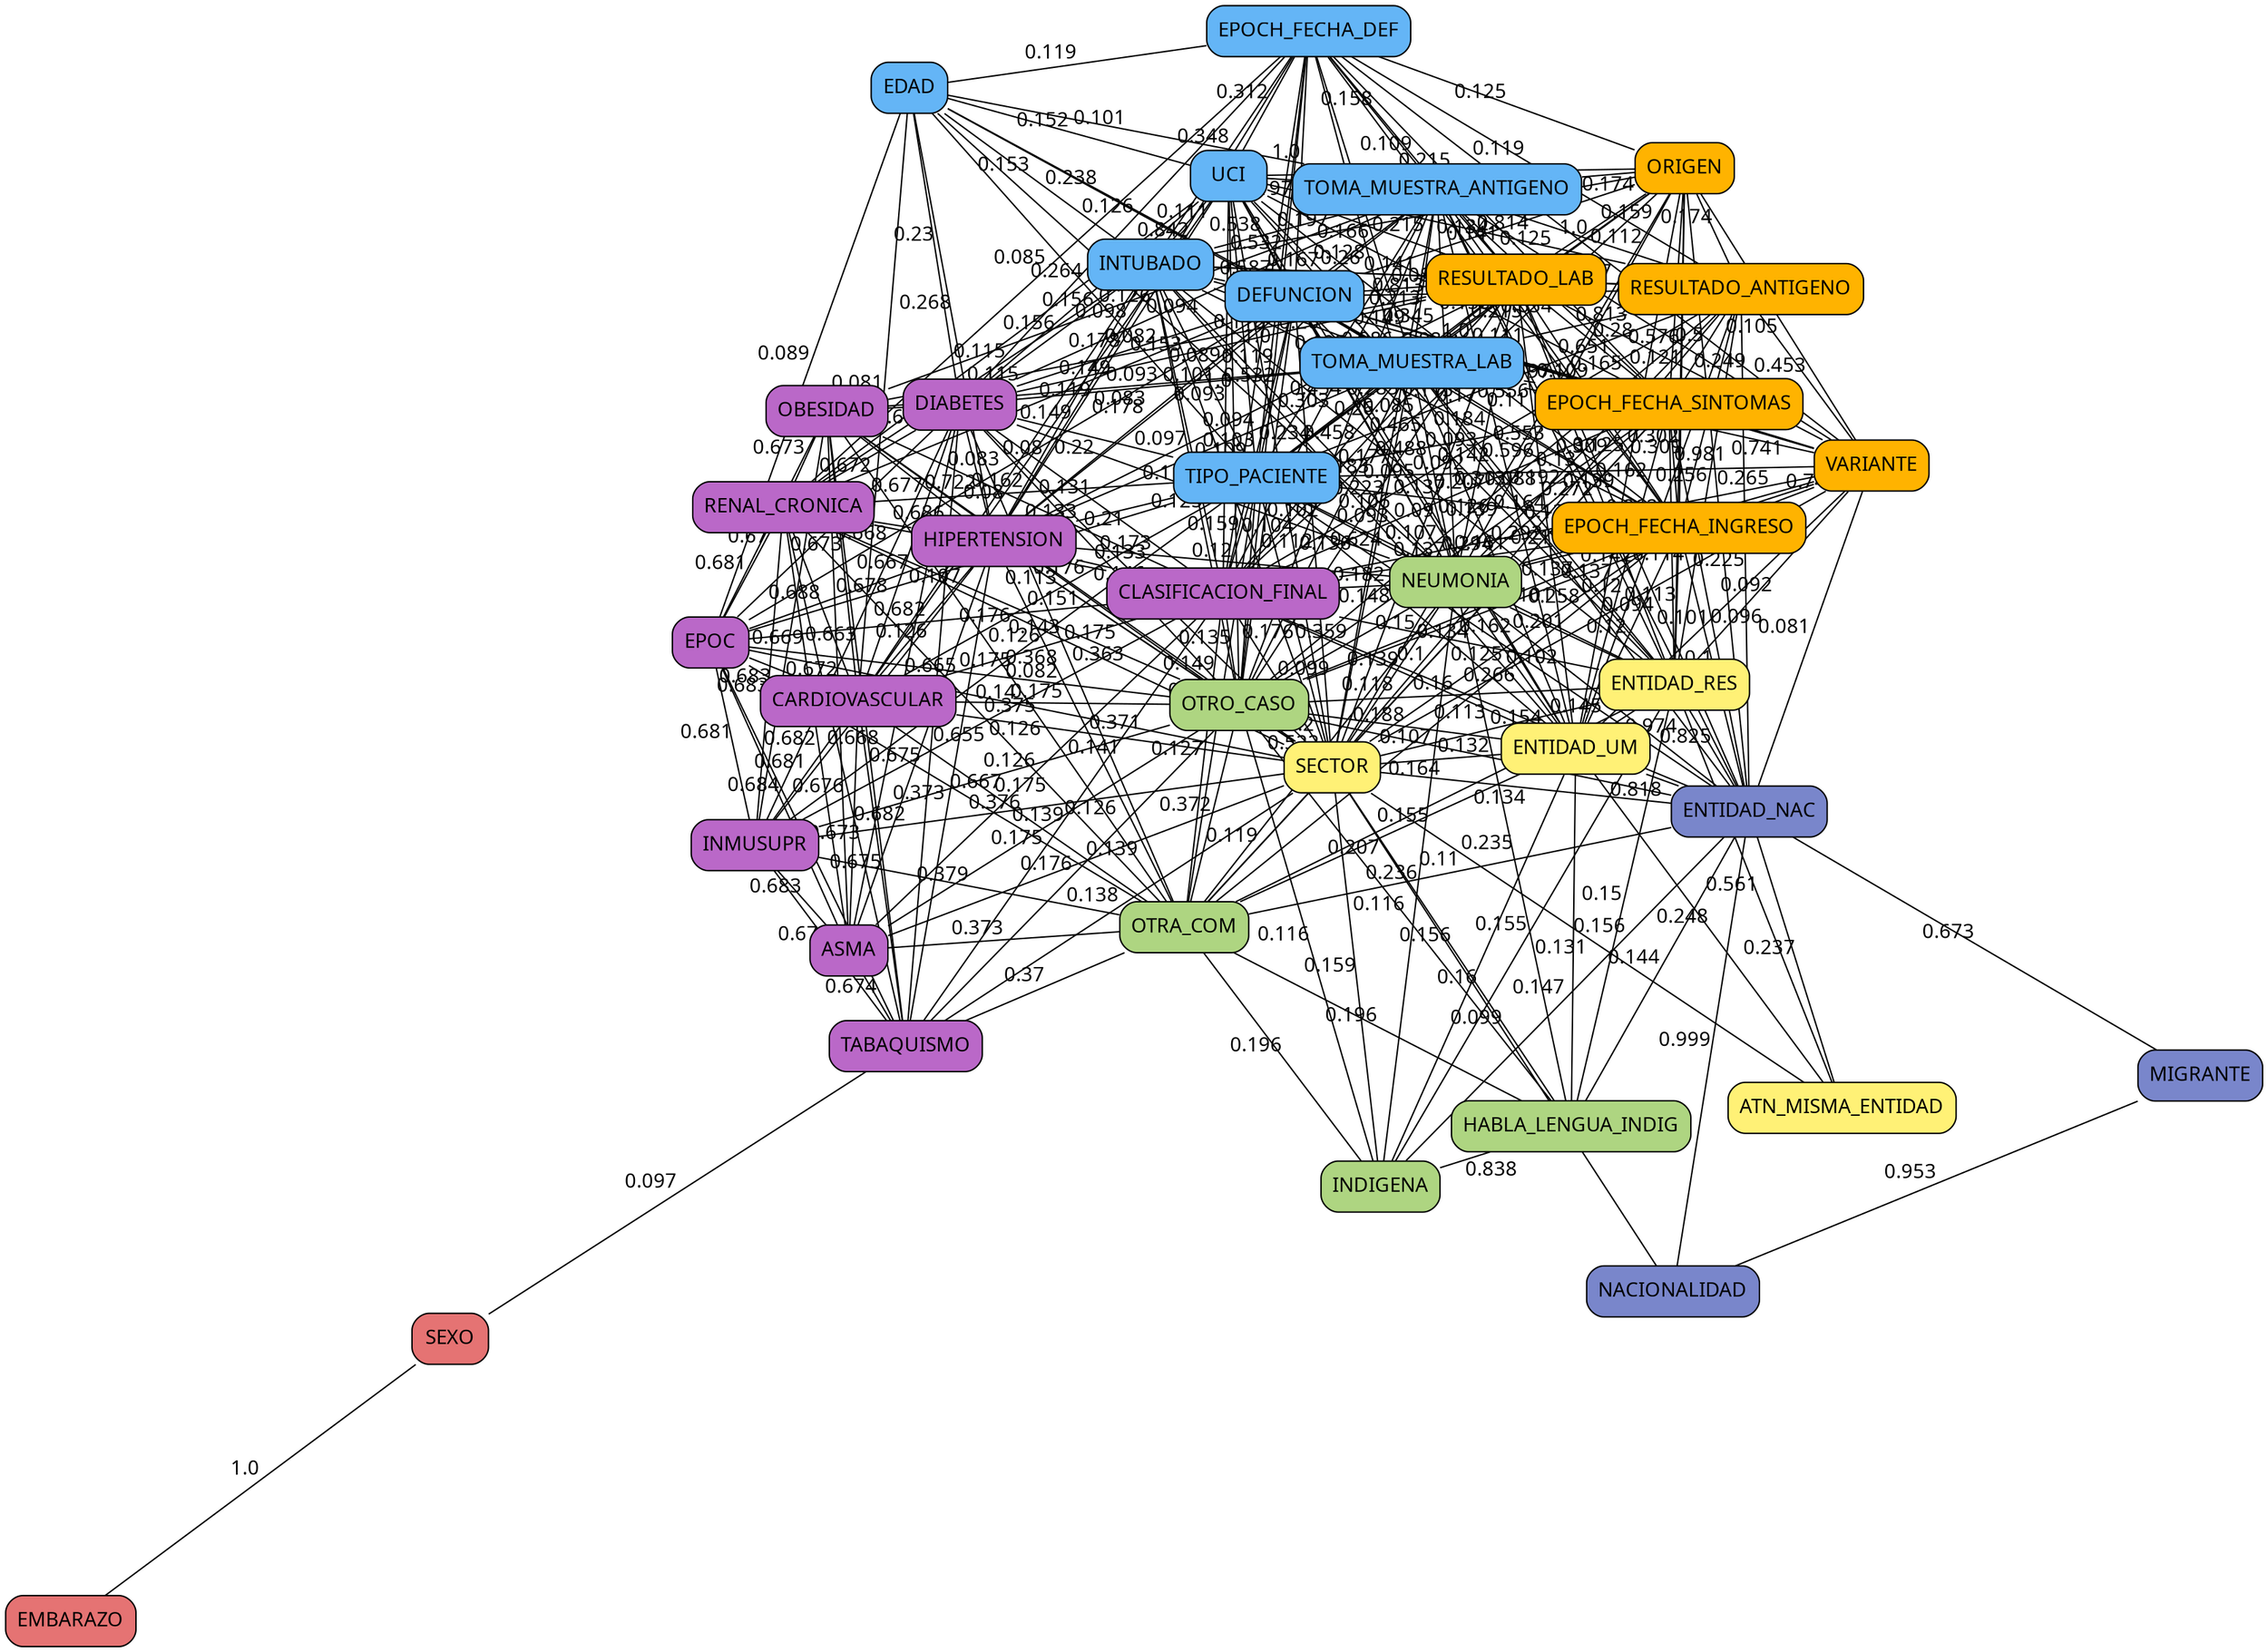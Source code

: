 strict graph  {
node [style="rounded,filled" shape="rect" fontname="IBM Plex Sans"]
edge [fontname="IBM Plex Sans"]
layout="neato"
overlap=f
outputorder=edgesfirst
ASMA [clique=4, fillcolor="#ba68c8"];
ATN_MISMA_ENTIDAD [clique=2, fillcolor="#fff176"];
CARDIOVASCULAR [clique=4, fillcolor="#ba68c8"];
CLASIFICACION_FINAL [clique=4, fillcolor="#ba68c8"];
DEFUNCION [clique=5, fillcolor="#64b5f6"];
DIABETES [clique=4, fillcolor="#ba68c8"];
EDAD [clique=5, fillcolor="#64b5f6"];
EMBARAZO [clique=0, fillcolor="#e57373"];
ENTIDAD_NAC [clique=1, fillcolor="#7986cb"];
ENTIDAD_RES [clique=2, fillcolor="#fff176"];
ENTIDAD_UM [clique=2, fillcolor="#fff176"];
EPOC [clique=4, fillcolor="#ba68c8"];
EPOCH_FECHA_DEF [clique=5, fillcolor="#64b5f6"];
EPOCH_FECHA_INGRESO [clique=6, fillcolor="#ffb300"];
EPOCH_FECHA_SINTOMAS [clique=6, fillcolor="#ffb300"];
HABLA_LENGUA_INDIG [clique=3, fillcolor="#aed581"];
HIPERTENSION [clique=4, fillcolor="#ba68c8"];
INDIGENA [clique=3, fillcolor="#aed581"];
INMUSUPR [clique=4, fillcolor="#ba68c8"];
INTUBADO [clique=5, fillcolor="#64b5f6"];
MIGRANTE [clique=1, fillcolor="#7986cb"];
NACIONALIDAD [clique=1, fillcolor="#7986cb"];
NEUMONIA [clique=3, fillcolor="#aed581"];
OBESIDAD [clique=4, fillcolor="#ba68c8"];
ORIGEN [clique=6, fillcolor="#ffb300"];
OTRA_COM [clique=3, fillcolor="#aed581"];
OTRO_CASO [clique=3, fillcolor="#aed581"];
RENAL_CRONICA [clique=4, fillcolor="#ba68c8"];
RESULTADO_ANTIGENO [clique=6, fillcolor="#ffb300"];
RESULTADO_LAB [clique=6, fillcolor="#ffb300"];
SECTOR [clique=2, fillcolor="#fff176"];
SEXO [clique=0, fillcolor="#e57373"];
TABAQUISMO [clique=4, fillcolor="#ba68c8"];
TIPO_PACIENTE [clique=5, fillcolor="#64b5f6"];
TOMA_MUESTRA_ANTIGENO [clique=5, fillcolor="#64b5f6"];
TOMA_MUESTRA_LAB [clique=5, fillcolor="#64b5f6"];
UCI [clique=5, fillcolor="#64b5f6"];
VARIANTE [clique=6, fillcolor="#ffb300"];
ASMA -- CARDIOVASCULAR  [label="0.682", weight="0.682"];
ASMA -- CLASIFICACION_FINAL  [label="0.126", weight="0.126"];
ASMA -- DIABETES  [label="0.665", weight="0.665"];
ASMA -- EPOC  [label="0.684", weight="0.684"];
ASMA -- HIPERTENSION  [label="0.675", weight="0.675"];
ASMA -- INMUSUPR  [label="0.683", weight="0.683"];
ASMA -- OBESIDAD  [label="0.672", weight="0.672"];
ASMA -- OTRA_COM  [label="0.373", weight="0.373"];
ASMA -- OTRO_CASO  [label="0.175", weight="0.175"];
ASMA -- RENAL_CRONICA  [label="0.682", weight="0.682"];
ASMA -- SECTOR  [label="0.139", weight="0.139"];
ASMA -- TABAQUISMO  [label="0.674", weight="0.674"];
ATN_MISMA_ENTIDAD -- ENTIDAD_NAC  [label="0.237", weight="0.237"];
ATN_MISMA_ENTIDAD -- ENTIDAD_RES  [label="0.561", weight="0.561"];
ATN_MISMA_ENTIDAD -- ENTIDAD_UM  [label="0.248", weight="0.248"];
ATN_MISMA_ENTIDAD -- SECTOR  [label="0.131", weight="0.131"];
CARDIOVASCULAR -- CLASIFICACION_FINAL  [label="0.126", weight="0.126"];
CARDIOVASCULAR -- DIABETES  [label="0.667", weight="0.667"];
CARDIOVASCULAR -- EDAD  [label="0.081", weight="0.081"];
CARDIOVASCULAR -- EPOC  [label="0.683", weight="0.683"];
CARDIOVASCULAR -- HIPERTENSION  [label="0.682", weight="0.682"];
CARDIOVASCULAR -- INMUSUPR  [label="0.681", weight="0.681"];
CARDIOVASCULAR -- INTUBADO  [label="0.08", weight="0.08"];
CARDIOVASCULAR -- OBESIDAD  [label="0.673", weight="0.673"];
CARDIOVASCULAR -- OTRA_COM  [label="0.376", weight="0.376"];
CARDIOVASCULAR -- OTRO_CASO  [label="0.175", weight="0.175"];
CARDIOVASCULAR -- RENAL_CRONICA  [label="0.688", weight="0.688"];
CARDIOVASCULAR -- SECTOR  [label="0.141", weight="0.141"];
CARDIOVASCULAR -- TABAQUISMO  [label="0.675", weight="0.675"];
CARDIOVASCULAR -- TIPO_PACIENTE  [label="0.113", weight="0.113"];
CARDIOVASCULAR -- UCI  [label="0.08", weight="0.08"];
CLASIFICACION_FINAL -- DEFUNCION  [label="0.234", weight="0.234"];
CLASIFICACION_FINAL -- DIABETES  [label="0.131", weight="0.131"];
CLASIFICACION_FINAL -- ENTIDAD_NAC  [label="0.113", weight="0.113"];
CLASIFICACION_FINAL -- ENTIDAD_RES  [label="0.134", weight="0.134"];
CLASIFICACION_FINAL -- ENTIDAD_UM  [label="0.139", weight="0.139"];
CLASIFICACION_FINAL -- EPOC  [label="0.126", weight="0.126"];
CLASIFICACION_FINAL -- EPOCH_FECHA_DEF  [label="0.118", weight="0.118"];
CLASIFICACION_FINAL -- EPOCH_FECHA_INGRESO  [label="0.137", weight="0.137"];
CLASIFICACION_FINAL -- EPOCH_FECHA_SINTOMAS  [label="0.137", weight="0.137"];
CLASIFICACION_FINAL -- HIPERTENSION  [label="0.133", weight="0.133"];
CLASIFICACION_FINAL -- INMUSUPR  [label="0.126", weight="0.126"];
CLASIFICACION_FINAL -- INTUBADO  [label="0.097", weight="0.097"];
CLASIFICACION_FINAL -- NEUMONIA  [label="0.148", weight="0.148"];
CLASIFICACION_FINAL -- OBESIDAD  [label="0.133", weight="0.133"];
CLASIFICACION_FINAL -- ORIGEN  [label="0.115", weight="0.115"];
CLASIFICACION_FINAL -- OTRA_COM  [label="0.127", weight="0.127"];
CLASIFICACION_FINAL -- OTRO_CASO  [label="0.135", weight="0.135"];
CLASIFICACION_FINAL -- RENAL_CRONICA  [label="0.127", weight="0.127"];
CLASIFICACION_FINAL -- RESULTADO_ANTIGENO  [label="0.596", weight="0.596"];
CLASIFICACION_FINAL -- RESULTADO_LAB  [label="0.465", weight="0.465"];
CLASIFICACION_FINAL -- SECTOR  [label="0.099", weight="0.099"];
CLASIFICACION_FINAL -- TABAQUISMO  [label="0.126", weight="0.126"];
CLASIFICACION_FINAL -- TIPO_PACIENTE  [label="0.159", weight="0.159"];
CLASIFICACION_FINAL -- TOMA_MUESTRA_ANTIGENO  [label="0.303", weight="0.303"];
CLASIFICACION_FINAL -- TOMA_MUESTRA_LAB  [label="0.183", weight="0.183"];
CLASIFICACION_FINAL -- UCI  [label="0.093", weight="0.093"];
CLASIFICACION_FINAL -- VARIANTE  [label="0.137", weight="0.137"];
DEFUNCION -- DIABETES  [label="0.178", weight="0.178"];
DEFUNCION -- EDAD  [label="0.238", weight="0.238"];
DEFUNCION -- ENTIDAD_RES  [label="0.088", weight="0.088"];
DEFUNCION -- ENTIDAD_UM  [label="0.09", weight="0.09"];
DEFUNCION -- EPOC  [label="0.083", weight="0.083"];
DEFUNCION -- EPOCH_FECHA_DEF  [label="1.0", weight="1.0"];
DEFUNCION -- EPOCH_FECHA_INGRESO  [label="0.11", weight="0.11"];
DEFUNCION -- EPOCH_FECHA_SINTOMAS  [label="0.111", weight="0.111"];
DEFUNCION -- HIPERTENSION  [label="0.178", weight="0.178"];
DEFUNCION -- INTUBADO  [label="0.587", weight="0.587"];
DEFUNCION -- NEUMONIA  [label="0.488", weight="0.488"];
DEFUNCION -- ORIGEN  [label="0.125", weight="0.125"];
DEFUNCION -- OTRO_CASO  [label="0.102", weight="0.102"];
DEFUNCION -- RENAL_CRONICA  [label="0.119", weight="0.119"];
DEFUNCION -- RESULTADO_ANTIGENO  [label="0.135", weight="0.135"];
DEFUNCION -- RESULTADO_LAB  [label="0.213", weight="0.213"];
DEFUNCION -- SECTOR  [label="0.112", weight="0.112"];
DEFUNCION -- TIPO_PACIENTE  [label="0.532", weight="0.532"];
DEFUNCION -- TOMA_MUESTRA_ANTIGENO  [label="0.128", weight="0.128"];
DEFUNCION -- TOMA_MUESTRA_LAB  [label="0.149", weight="0.149"];
DEFUNCION -- UCI  [label="0.538", weight="0.538"];
DEFUNCION -- VARIANTE  [label="0.109", weight="0.109"];
DIABETES -- EDAD  [label="0.23", weight="0.23"];
DIABETES -- EPOC  [label="0.668", weight="0.668"];
DIABETES -- EPOCH_FECHA_DEF  [label="0.126", weight="0.126"];
DIABETES -- HIPERTENSION  [label="0.722", weight="0.722"];
DIABETES -- INMUSUPR  [label="0.663", weight="0.663"];
DIABETES -- INTUBADO  [label="0.156", weight="0.156"];
DIABETES -- NEUMONIA  [label="0.125", weight="0.125"];
DIABETES -- OBESIDAD  [label="0.66", weight="0.66"];
DIABETES -- OTRA_COM  [label="0.363", weight="0.363"];
DIABETES -- OTRO_CASO  [label="0.173", weight="0.173"];
DIABETES -- RENAL_CRONICA  [label="0.672", weight="0.672"];
DIABETES -- RESULTADO_LAB  [label="0.089", weight="0.089"];
DIABETES -- SECTOR  [label="0.146", weight="0.146"];
DIABETES -- TABAQUISMO  [label="0.655", weight="0.655"];
DIABETES -- TIPO_PACIENTE  [label="0.22", weight="0.22"];
DIABETES -- TOMA_MUESTRA_ANTIGENO  [label="0.094", weight="0.094"];
DIABETES -- TOMA_MUESTRA_LAB  [label="0.093", weight="0.093"];
DIABETES -- UCI  [label="0.156", weight="0.156"];
EDAD -- EPOC  [label="0.089", weight="0.089"];
EDAD -- EPOCH_FECHA_DEF  [label="0.119", weight="0.119"];
EDAD -- HIPERTENSION  [label="0.268", weight="0.268"];
EDAD -- INTUBADO  [label="0.153", weight="0.153"];
EDAD -- NEUMONIA  [label="0.153", weight="0.153"];
EDAD -- TIPO_PACIENTE  [label="0.264", weight="0.264"];
EDAD -- TOMA_MUESTRA_ANTIGENO  [label="0.101", weight="0.101"];
EDAD -- TOMA_MUESTRA_LAB  [label="0.111", weight="0.111"];
EDAD -- UCI  [label="0.152", weight="0.152"];
EMBARAZO -- SEXO  [label="1.0", weight="1.0"];
ENTIDAD_NAC -- ENTIDAD_RES  [label="0.825", weight="0.825"];
ENTIDAD_NAC -- ENTIDAD_UM  [label="0.818", weight="0.818"];
ENTIDAD_NAC -- EPOCH_FECHA_INGRESO  [label="0.1", weight="0.1"];
ENTIDAD_NAC -- EPOCH_FECHA_SINTOMAS  [label="0.101", weight="0.101"];
ENTIDAD_NAC -- HABLA_LENGUA_INDIG  [label="0.144", weight="0.144"];
ENTIDAD_NAC -- INDIGENA  [label="0.147", weight="0.147"];
ENTIDAD_NAC -- MIGRANTE  [label="0.673", weight="0.673"];
ENTIDAD_NAC -- NACIONALIDAD  [label="0.999", weight="0.999"];
ENTIDAD_NAC -- NEUMONIA  [label="0.145", weight="0.145"];
ENTIDAD_NAC -- ORIGEN  [label="0.265", weight="0.265"];
ENTIDAD_NAC -- OTRA_COM  [label="0.11", weight="0.11"];
ENTIDAD_NAC -- OTRO_CASO  [label="0.132", weight="0.132"];
ENTIDAD_NAC -- RESULTADO_ANTIGENO  [label="0.225", weight="0.225"];
ENTIDAD_NAC -- RESULTADO_LAB  [label="0.142", weight="0.142"];
ENTIDAD_NAC -- SECTOR  [label="0.134", weight="0.134"];
ENTIDAD_NAC -- TIPO_PACIENTE  [label="0.125", weight="0.125"];
ENTIDAD_NAC -- TOMA_MUESTRA_ANTIGENO  [label="0.272", weight="0.272"];
ENTIDAD_NAC -- TOMA_MUESTRA_LAB  [label="0.258", weight="0.258"];
ENTIDAD_NAC -- VARIANTE  [label="0.081", weight="0.081"];
ENTIDAD_RES -- ENTIDAD_UM  [label="0.974", weight="0.974"];
ENTIDAD_RES -- EPOCH_FECHA_INGRESO  [label="0.113", weight="0.113"];
ENTIDAD_RES -- EPOCH_FECHA_SINTOMAS  [label="0.114", weight="0.114"];
ENTIDAD_RES -- HABLA_LENGUA_INDIG  [label="0.15", weight="0.15"];
ENTIDAD_RES -- INDIGENA  [label="0.155", weight="0.155"];
ENTIDAD_RES -- INTUBADO  [label="0.092", weight="0.092"];
ENTIDAD_RES -- NEUMONIA  [label="0.201", weight="0.201"];
ENTIDAD_RES -- ORIGEN  [label="0.302", weight="0.302"];
ENTIDAD_RES -- OTRA_COM  [label="0.155", weight="0.155"];
ENTIDAD_RES -- OTRO_CASO  [label="0.16", weight="0.16"];
ENTIDAD_RES -- RESULTADO_ANTIGENO  [label="0.256", weight="0.256"];
ENTIDAD_RES -- RESULTADO_LAB  [label="0.162", weight="0.162"];
ENTIDAD_RES -- SECTOR  [label="0.154", weight="0.154"];
ENTIDAD_RES -- TIPO_PACIENTE  [label="0.148", weight="0.148"];
ENTIDAD_RES -- TOMA_MUESTRA_ANTIGENO  [label="0.309", weight="0.309"];
ENTIDAD_RES -- TOMA_MUESTRA_LAB  [label="0.292", weight="0.292"];
ENTIDAD_RES -- UCI  [label="0.093", weight="0.093"];
ENTIDAD_RES -- VARIANTE  [label="0.092", weight="0.092"];
ENTIDAD_UM -- EPOCH_FECHA_INGRESO  [label="0.12", weight="0.12"];
ENTIDAD_UM -- EPOCH_FECHA_SINTOMAS  [label="0.12", weight="0.12"];
ENTIDAD_UM -- HABLA_LENGUA_INDIG  [label="0.156", weight="0.156"];
ENTIDAD_UM -- INDIGENA  [label="0.16", weight="0.16"];
ENTIDAD_UM -- INTUBADO  [label="0.093", weight="0.093"];
ENTIDAD_UM -- NEUMONIA  [label="0.266", weight="0.266"];
ENTIDAD_UM -- ORIGEN  [label="0.309", weight="0.309"];
ENTIDAD_UM -- OTRA_COM  [label="0.207", weight="0.207"];
ENTIDAD_UM -- OTRO_CASO  [label="0.188", weight="0.188"];
ENTIDAD_UM -- RESULTADO_ANTIGENO  [label="0.262", weight="0.262"];
ENTIDAD_UM -- RESULTADO_LAB  [label="0.164", weight="0.164"];
ENTIDAD_UM -- SECTOR  [label="0.164", weight="0.164"];
ENTIDAD_UM -- TIPO_PACIENTE  [label="0.15", weight="0.15"];
ENTIDAD_UM -- TOMA_MUESTRA_ANTIGENO  [label="0.313", weight="0.313"];
ENTIDAD_UM -- TOMA_MUESTRA_LAB  [label="0.294", weight="0.294"];
ENTIDAD_UM -- UCI  [label="0.095", weight="0.095"];
ENTIDAD_UM -- VARIANTE  [label="0.096", weight="0.096"];
EPOC -- HIPERTENSION  [label="0.678", weight="0.678"];
EPOC -- INMUSUPR  [label="0.681", weight="0.681"];
EPOC -- OBESIDAD  [label="0.67", weight="0.67"];
EPOC -- OTRA_COM  [label="0.373", weight="0.373"];
EPOC -- OTRO_CASO  [label="0.175", weight="0.175"];
EPOC -- RENAL_CRONICA  [label="0.681", weight="0.681"];
EPOC -- SECTOR  [label="0.14", weight="0.14"];
EPOC -- TABAQUISMO  [label="0.673", weight="0.673"];
EPOC -- TIPO_PACIENTE  [label="0.107", weight="0.107"];
EPOCH_FECHA_DEF -- EPOCH_FECHA_INGRESO  [label="0.136", weight="0.136"];
EPOCH_FECHA_DEF -- EPOCH_FECHA_SINTOMAS  [label="0.134", weight="0.134"];
EPOCH_FECHA_DEF -- HIPERTENSION  [label="0.126", weight="0.126"];
EPOCH_FECHA_DEF -- INTUBADO  [label="0.348", weight="0.348"];
EPOCH_FECHA_DEF -- NEUMONIA  [label="0.345", weight="0.345"];
EPOCH_FECHA_DEF -- ORIGEN  [label="0.125", weight="0.125"];
EPOCH_FECHA_DEF -- OTRO_CASO  [label="0.119", weight="0.119"];
EPOCH_FECHA_DEF -- RENAL_CRONICA  [label="0.085", weight="0.085"];
EPOCH_FECHA_DEF -- RESULTADO_ANTIGENO  [label="0.119", weight="0.119"];
EPOCH_FECHA_DEF -- RESULTADO_LAB  [label="0.109", weight="0.109"];
EPOCH_FECHA_DEF -- TIPO_PACIENTE  [label="0.532", weight="0.532"];
EPOCH_FECHA_DEF -- TOMA_MUESTRA_ANTIGENO  [label="0.158", weight="0.158"];
EPOCH_FECHA_DEF -- TOMA_MUESTRA_LAB  [label="0.153", weight="0.153"];
EPOCH_FECHA_DEF -- UCI  [label="0.312", weight="0.312"];
EPOCH_FECHA_DEF -- VARIANTE  [label="0.112", weight="0.112"];
EPOCH_FECHA_INGRESO -- EPOCH_FECHA_SINTOMAS  [label="0.981", weight="0.981"];
EPOCH_FECHA_INGRESO -- INTUBADO  [label="0.085", weight="0.085"];
EPOCH_FECHA_INGRESO -- NEUMONIA  [label="0.137", weight="0.137"];
EPOCH_FECHA_INGRESO -- ORIGEN  [label="0.121", weight="0.121"];
EPOCH_FECHA_INGRESO -- OTRA_COM  [label="0.107", weight="0.107"];
EPOCH_FECHA_INGRESO -- OTRO_CASO  [label="0.162", weight="0.162"];
EPOCH_FECHA_INGRESO -- RESULTADO_ANTIGENO  [label="0.498", weight="0.498"];
EPOCH_FECHA_INGRESO -- RESULTADO_LAB  [label="0.279", weight="0.279"];
EPOCH_FECHA_INGRESO -- SECTOR  [label="0.102", weight="0.102"];
EPOCH_FECHA_INGRESO -- TIPO_PACIENTE  [label="0.139", weight="0.139"];
EPOCH_FECHA_INGRESO -- TOMA_MUESTRA_ANTIGENO  [label="0.651", weight="0.651"];
EPOCH_FECHA_INGRESO -- TOMA_MUESTRA_LAB  [label="0.553", weight="0.553"];
EPOCH_FECHA_INGRESO -- UCI  [label="0.083", weight="0.083"];
EPOCH_FECHA_INGRESO -- VARIANTE  [label="0.74", weight="0.74"];
EPOCH_FECHA_SINTOMAS -- INTUBADO  [label="0.086", weight="0.086"];
EPOCH_FECHA_SINTOMAS -- NEUMONIA  [label="0.139", weight="0.139"];
EPOCH_FECHA_SINTOMAS -- ORIGEN  [label="0.121", weight="0.121"];
EPOCH_FECHA_SINTOMAS -- OTRA_COM  [label="0.1", weight="0.1"];
EPOCH_FECHA_SINTOMAS -- OTRO_CASO  [label="0.161", weight="0.161"];
EPOCH_FECHA_SINTOMAS -- RESULTADO_ANTIGENO  [label="0.5", weight="0.5"];
EPOCH_FECHA_SINTOMAS -- RESULTADO_LAB  [label="0.28", weight="0.28"];
EPOCH_FECHA_SINTOMAS -- SECTOR  [label="0.101", weight="0.101"];
EPOCH_FECHA_SINTOMAS -- TIPO_PACIENTE  [label="0.142", weight="0.142"];
EPOCH_FECHA_SINTOMAS -- TOMA_MUESTRA_ANTIGENO  [label="0.654", weight="0.654"];
EPOCH_FECHA_SINTOMAS -- TOMA_MUESTRA_LAB  [label="0.556", weight="0.556"];
EPOCH_FECHA_SINTOMAS -- UCI  [label="0.084", weight="0.084"];
EPOCH_FECHA_SINTOMAS -- VARIANTE  [label="0.741", weight="0.741"];
HABLA_LENGUA_INDIG -- INDIGENA  [label="0.838", weight="0.838"];
HABLA_LENGUA_INDIG -- NEUMONIA  [label="0.235", weight="0.235"];
HABLA_LENGUA_INDIG -- OTRA_COM  [label="0.196", weight="0.196"];
HABLA_LENGUA_INDIG -- OTRO_CASO  [label="0.116", weight="0.116"];
HABLA_LENGUA_INDIG -- SECTOR  [label="0.156", weight="0.156"];
HIPERTENSION -- INMUSUPR  [label="0.674", weight="0.674"];
HIPERTENSION -- INTUBADO  [label="0.149", weight="0.149"];
HIPERTENSION -- NEUMONIA  [label="0.12", weight="0.12"];
HIPERTENSION -- OBESIDAD  [label="0.677", weight="0.677"];
HIPERTENSION -- OTRA_COM  [label="0.371", weight="0.371"];
HIPERTENSION -- OTRO_CASO  [label="0.175", weight="0.175"];
HIPERTENSION -- RENAL_CRONICA  [label="0.686", weight="0.686"];
HIPERTENSION -- RESULTADO_LAB  [label="0.094", weight="0.094"];
HIPERTENSION -- SECTOR  [label="0.149", weight="0.149"];
HIPERTENSION -- TABAQUISMO  [label="0.667", weight="0.667"];
HIPERTENSION -- TIPO_PACIENTE  [label="0.21", weight="0.21"];
HIPERTENSION -- TOMA_MUESTRA_ANTIGENO  [label="0.101", weight="0.101"];
HIPERTENSION -- TOMA_MUESTRA_LAB  [label="0.103", weight="0.103"];
HIPERTENSION -- UCI  [label="0.149", weight="0.149"];
INDIGENA -- NEUMONIA  [label="0.236", weight="0.236"];
INDIGENA -- OTRA_COM  [label="0.196", weight="0.196"];
INDIGENA -- OTRO_CASO  [label="0.116", weight="0.116"];
INDIGENA -- SECTOR  [label="0.159", weight="0.159"];
INMUSUPR -- OBESIDAD  [label="0.669", weight="0.669"];
INMUSUPR -- OTRA_COM  [label="0.379", weight="0.379"];
INMUSUPR -- OTRO_CASO  [label="0.175", weight="0.175"];
INMUSUPR -- RENAL_CRONICA  [label="0.683", weight="0.683"];
INMUSUPR -- SECTOR  [label="0.139", weight="0.139"];
INMUSUPR -- TABAQUISMO  [label="0.672", weight="0.672"];
INMUSUPR -- TIPO_PACIENTE  [label="0.082", weight="0.082"];
INTUBADO -- NEUMONIA  [label="0.458", weight="0.458"];
INTUBADO -- ORIGEN  [label="0.215", weight="0.215"];
INTUBADO -- OTRO_CASO  [label="0.112", weight="0.112"];
INTUBADO -- RENAL_CRONICA  [label="0.115", weight="0.115"];
INTUBADO -- RESULTADO_ANTIGENO  [label="0.141", weight="0.141"];
INTUBADO -- RESULTADO_LAB  [label="0.167", weight="0.167"];
INTUBADO -- SECTOR  [label="0.104", weight="0.104"];
INTUBADO -- TIPO_PACIENTE  [label="1.0", weight="1.0"];
INTUBADO -- TOMA_MUESTRA_ANTIGENO  [label="0.197", weight="0.197"];
INTUBADO -- TOMA_MUESTRA_LAB  [label="0.26", weight="0.26"];
INTUBADO -- UCI  [label="0.842", weight="0.842"];
MIGRANTE -- NACIONALIDAD  [label="0.953", weight="0.953"];
NACIONALIDAD -- SECTOR  [label="0.099", weight="0.099"];
NEUMONIA -- ORIGEN  [label="0.165", weight="0.165"];
NEUMONIA -- OTRA_COM  [label="0.522", weight="0.522"];
NEUMONIA -- OTRO_CASO  [label="0.359", weight="0.359"];
NEUMONIA -- RESULTADO_ANTIGENO  [label="0.125", weight="0.125"];
NEUMONIA -- RESULTADO_LAB  [label="0.184", weight="0.184"];
NEUMONIA -- SECTOR  [label="0.118", weight="0.118"];
NEUMONIA -- TIPO_PACIENTE  [label="0.624", weight="0.624"];
NEUMONIA -- TOMA_MUESTRA_ANTIGENO  [label="0.17", weight="0.17"];
NEUMONIA -- TOMA_MUESTRA_LAB  [label="0.207", weight="0.207"];
NEUMONIA -- UCI  [label="0.454", weight="0.454"];
NEUMONIA -- VARIANTE  [label="0.115", weight="0.115"];
OBESIDAD -- OTRA_COM  [label="0.368", weight="0.368"];
OBESIDAD -- OTRO_CASO  [label="0.176", weight="0.176"];
OBESIDAD -- RENAL_CRONICA  [label="0.673", weight="0.673"];
OBESIDAD -- RESULTADO_LAB  [label="0.082", weight="0.082"];
OBESIDAD -- SECTOR  [label="0.151", weight="0.151"];
OBESIDAD -- TABAQUISMO  [label="0.668", weight="0.668"];
OBESIDAD -- TOMA_MUESTRA_ANTIGENO  [label="0.098", weight="0.098"];
OBESIDAD -- TOMA_MUESTRA_LAB  [label="0.083", weight="0.083"];
ORIGEN -- RESULTADO_ANTIGENO  [label="0.174", weight="0.174"];
ORIGEN -- RESULTADO_LAB  [label="0.159", weight="0.159"];
ORIGEN -- SECTOR  [label="0.192", weight="0.192"];
ORIGEN -- TIPO_PACIENTE  [label="0.215", weight="0.215"];
ORIGEN -- TOMA_MUESTRA_ANTIGENO  [label="0.174", weight="0.174"];
ORIGEN -- TOMA_MUESTRA_LAB  [label="0.153", weight="0.153"];
ORIGEN -- UCI  [label="0.215", weight="0.215"];
ORIGEN -- VARIANTE  [label="0.105", weight="0.105"];
OTRA_COM -- OTRO_CASO  [label="0.372", weight="0.372"];
OTRA_COM -- RENAL_CRONICA  [label="0.375", weight="0.375"];
OTRA_COM -- SECTOR  [label="0.119", weight="0.119"];
OTRA_COM -- TABAQUISMO  [label="0.37", weight="0.37"];
OTRA_COM -- TIPO_PACIENTE  [label="0.096", weight="0.096"];
OTRO_CASO -- RENAL_CRONICA  [label="0.176", weight="0.176"];
OTRO_CASO -- RESULTADO_ANTIGENO  [label="0.126", weight="0.126"];
OTRO_CASO -- RESULTADO_LAB  [label="0.106", weight="0.106"];
OTRO_CASO -- SECTOR  [label="0.2", weight="0.2"];
OTRO_CASO -- TABAQUISMO  [label="0.176", weight="0.176"];
OTRO_CASO -- TIPO_PACIENTE  [label="0.152", weight="0.152"];
OTRO_CASO -- TOMA_MUESTRA_ANTIGENO  [label="0.177", weight="0.177"];
OTRO_CASO -- TOMA_MUESTRA_LAB  [label="0.136", weight="0.136"];
OTRO_CASO -- UCI  [label="0.109", weight="0.109"];
OTRO_CASO -- VARIANTE  [label="0.137", weight="0.137"];
RENAL_CRONICA -- SECTOR  [label="0.143", weight="0.143"];
RENAL_CRONICA -- TABAQUISMO  [label="0.676", weight="0.676"];
RENAL_CRONICA -- TIPO_PACIENTE  [label="0.162", weight="0.162"];
RENAL_CRONICA -- UCI  [label="0.115", weight="0.115"];
RESULTADO_ANTIGENO -- RESULTADO_LAB  [label="0.577", weight="0.577"];
RESULTADO_ANTIGENO -- SECTOR  [label="0.217", weight="0.217"];
RESULTADO_ANTIGENO -- TIPO_PACIENTE  [label="0.197", weight="0.197"];
RESULTADO_ANTIGENO -- TOMA_MUESTRA_ANTIGENO  [label="1.0", weight="1.0"];
RESULTADO_ANTIGENO -- TOMA_MUESTRA_LAB  [label="0.813", weight="0.813"];
RESULTADO_ANTIGENO -- UCI  [label="0.141", weight="0.141"];
RESULTADO_ANTIGENO -- VARIANTE  [label="0.453", weight="0.453"];
RESULTADO_LAB -- SECTOR  [label="0.107", weight="0.107"];
RESULTADO_LAB -- TIPO_PACIENTE  [label="0.285", weight="0.285"];
RESULTADO_LAB -- TOMA_MUESTRA_ANTIGENO  [label="0.814", weight="0.814"];
RESULTADO_LAB -- TOMA_MUESTRA_LAB  [label="1.0", weight="1.0"];
RESULTADO_LAB -- UCI  [label="0.166", weight="0.166"];
RESULTADO_LAB -- VARIANTE  [label="0.249", weight="0.249"];
SECTOR -- TABAQUISMO  [label="0.138", weight="0.138"];
SECTOR -- TIPO_PACIENTE  [label="0.176", weight="0.176"];
SECTOR -- TOMA_MUESTRA_ANTIGENO  [label="0.223", weight="0.223"];
SECTOR -- TOMA_MUESTRA_LAB  [label="0.182", weight="0.182"];
SECTOR -- UCI  [label="0.115", weight="0.115"];
SECTOR -- VARIANTE  [label="0.094", weight="0.094"];
SEXO -- TABAQUISMO  [label="0.097", weight="0.097"];
TIPO_PACIENTE -- TOMA_MUESTRA_ANTIGENO  [label="0.195", weight="0.195"];
TIPO_PACIENTE -- TOMA_MUESTRA_LAB  [label="0.26", weight="0.26"];
TIPO_PACIENTE -- UCI  [label="1.0", weight="1.0"];
TIPO_PACIENTE -- VARIANTE  [label="0.13", weight="0.13"];
TOMA_MUESTRA_ANTIGENO -- TOMA_MUESTRA_LAB  [label="0.813", weight="0.813"];
TOMA_MUESTRA_ANTIGENO -- UCI  [label="0.197", weight="0.197"];
TOMA_MUESTRA_ANTIGENO -- VARIANTE  [label="0.576", weight="0.576"];
TOMA_MUESTRA_LAB -- UCI  [label="0.26", weight="0.26"];
TOMA_MUESTRA_LAB -- VARIANTE  [label="0.491", weight="0.491"];
}

